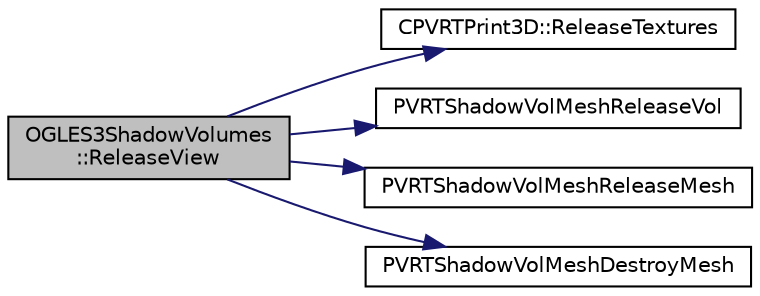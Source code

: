digraph "OGLES3ShadowVolumes::ReleaseView"
{
  edge [fontname="Helvetica",fontsize="10",labelfontname="Helvetica",labelfontsize="10"];
  node [fontname="Helvetica",fontsize="10",shape=record];
  rankdir="LR";
  Node1 [label="OGLES3ShadowVolumes\l::ReleaseView",height=0.2,width=0.4,color="black", fillcolor="grey75", style="filled", fontcolor="black"];
  Node1 -> Node2 [color="midnightblue",fontsize="10",style="solid",fontname="Helvetica"];
  Node2 [label="CPVRTPrint3D::ReleaseTextures",height=0.2,width=0.4,color="black", fillcolor="white", style="filled",URL="$class_c_p_v_r_t_print3_d.html#a951bd6afe2007f942eca8474cd0025e3",tooltip="Deallocate the memory allocated in SetTextures(...) "];
  Node1 -> Node3 [color="midnightblue",fontsize="10",style="solid",fontname="Helvetica"];
  Node3 [label="PVRTShadowVolMeshReleaseVol",height=0.2,width=0.4,color="black", fillcolor="white", style="filled",URL="$_p_v_r_t_shadow_vol_8h.html#a66a27a5fc713367557236df96c2ace33"];
  Node1 -> Node4 [color="midnightblue",fontsize="10",style="solid",fontname="Helvetica"];
  Node4 [label="PVRTShadowVolMeshReleaseMesh",height=0.2,width=0.4,color="black", fillcolor="white", style="filled",URL="$_p_v_r_t_shadow_vol_8h.html#a67a18979c7fcf6c0c6abe3a4efed5b5e"];
  Node1 -> Node5 [color="midnightblue",fontsize="10",style="solid",fontname="Helvetica"];
  Node5 [label="PVRTShadowVolMeshDestroyMesh",height=0.2,width=0.4,color="black", fillcolor="white", style="filled",URL="$_p_v_r_t_shadow_vol_8h.html#a9596e82a711e90bcb2648f3d0def675a"];
}
